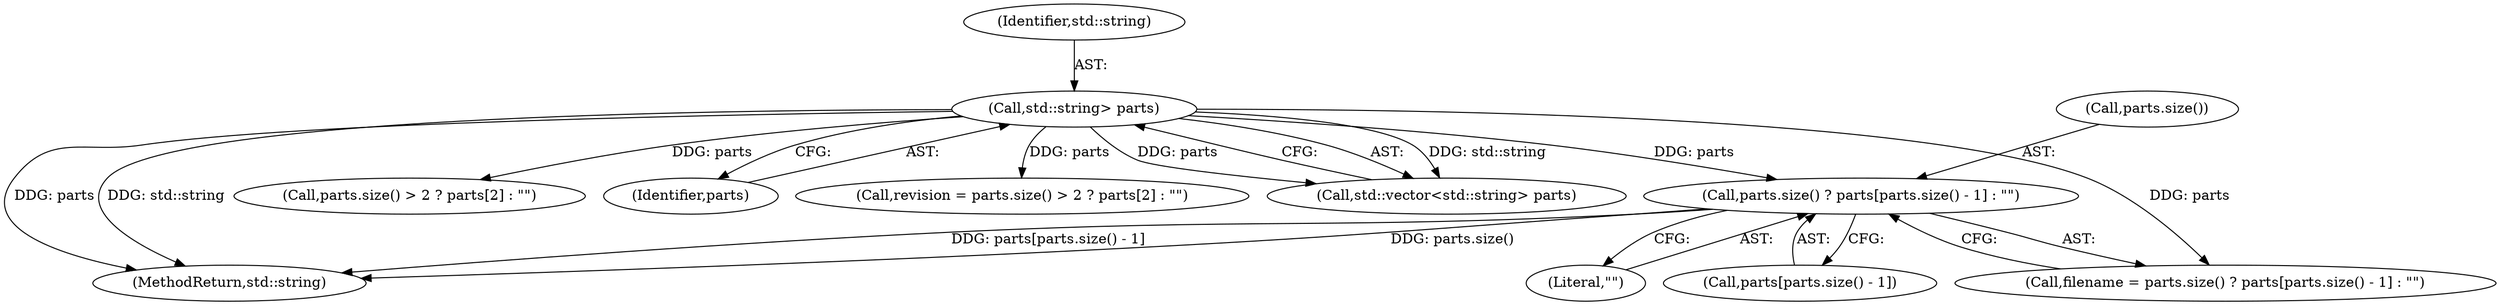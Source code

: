 digraph "1_Chrome_eea3300239f0b53e172a320eb8de59d0bea65f27_11@array" {
"1000137" [label="(Call,parts.size() ? parts[parts.size() - 1] : \"\")"];
"1000111" [label="(Call,std::string> parts)"];
"1000166" [label="(MethodReturn,std::string)"];
"1000144" [label="(Literal,\"\")"];
"1000111" [label="(Call,std::string> parts)"];
"1000135" [label="(Call,filename = parts.size() ? parts[parts.size() - 1] : \"\")"];
"1000112" [label="(Identifier,std::string)"];
"1000139" [label="(Call,parts[parts.size() - 1])"];
"1000122" [label="(Call,parts.size() > 2 ? parts[2] : \"\")"];
"1000138" [label="(Call,parts.size())"];
"1000113" [label="(Identifier,parts)"];
"1000137" [label="(Call,parts.size() ? parts[parts.size() - 1] : \"\")"];
"1000120" [label="(Call,revision = parts.size() > 2 ? parts[2] : \"\")"];
"1000109" [label="(Call,std::vector<std::string> parts)"];
"1000137" -> "1000135"  [label="AST: "];
"1000137" -> "1000139"  [label="CFG: "];
"1000137" -> "1000144"  [label="CFG: "];
"1000138" -> "1000137"  [label="AST: "];
"1000139" -> "1000137"  [label="AST: "];
"1000144" -> "1000137"  [label="AST: "];
"1000135" -> "1000137"  [label="CFG: "];
"1000137" -> "1000166"  [label="DDG: parts[parts.size() - 1]"];
"1000137" -> "1000166"  [label="DDG: parts.size()"];
"1000111" -> "1000137"  [label="DDG: parts"];
"1000111" -> "1000109"  [label="AST: "];
"1000111" -> "1000113"  [label="CFG: "];
"1000112" -> "1000111"  [label="AST: "];
"1000113" -> "1000111"  [label="AST: "];
"1000109" -> "1000111"  [label="CFG: "];
"1000111" -> "1000166"  [label="DDG: std::string"];
"1000111" -> "1000166"  [label="DDG: parts"];
"1000111" -> "1000109"  [label="DDG: std::string"];
"1000111" -> "1000109"  [label="DDG: parts"];
"1000111" -> "1000120"  [label="DDG: parts"];
"1000111" -> "1000122"  [label="DDG: parts"];
"1000111" -> "1000135"  [label="DDG: parts"];
}
